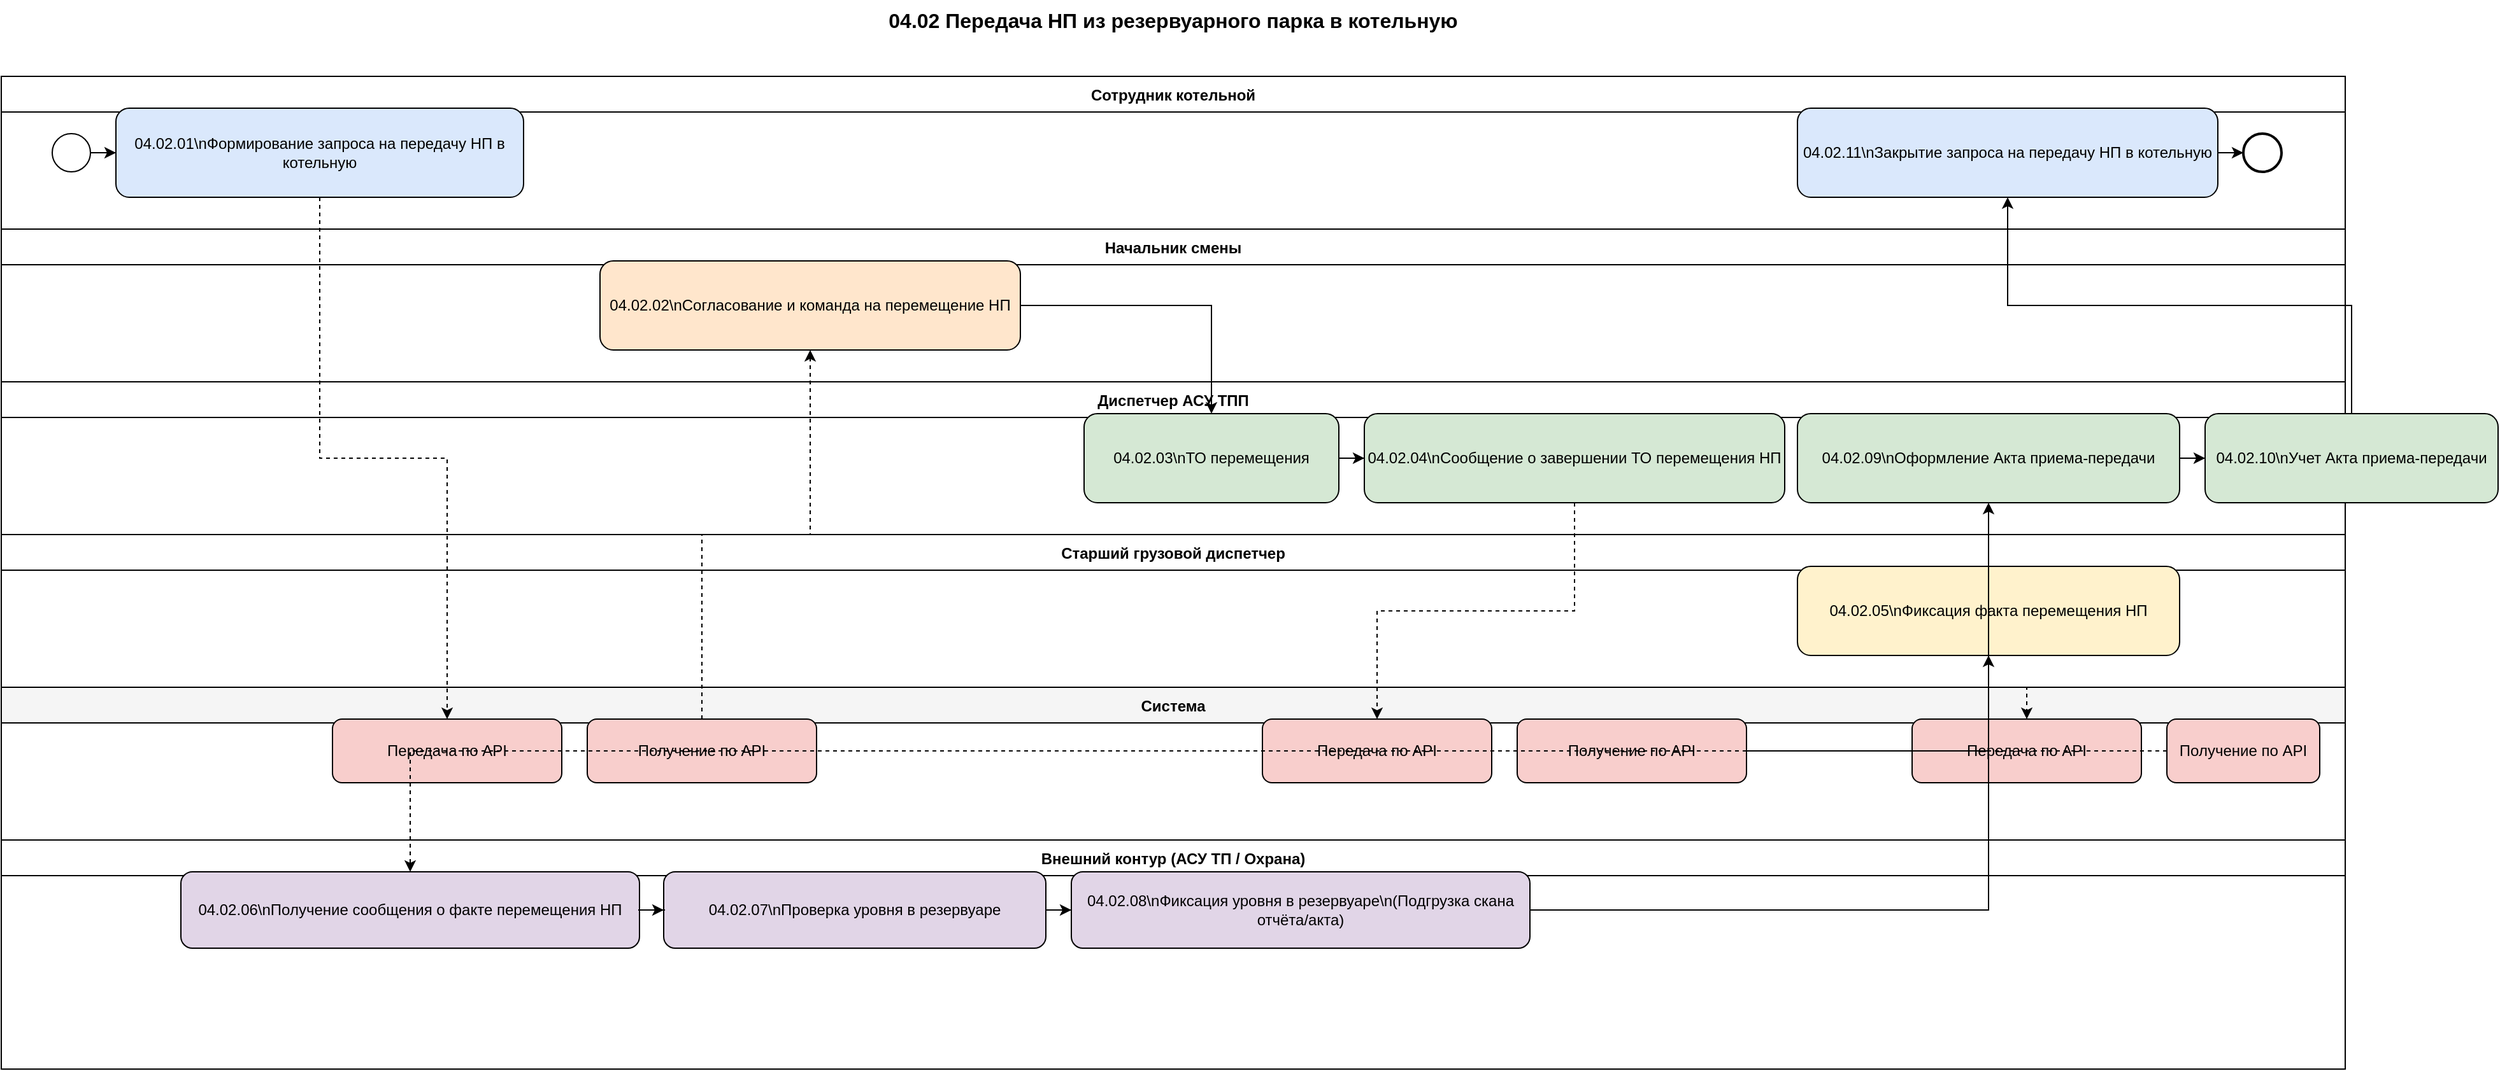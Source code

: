 <mxfile version="24.7.12" type="device">
  <diagram id="diagram-1" name="Page-1">
    <mxGraphModel dx="1600" dy="900" grid="1" gridSize="10" guides="1" tooltips="1" connect="1" arrows="1" fold="1" page="1" pageScale="1" pageWidth="1920" pageHeight="1080" math="0" shadow="0">
      <root>
        <mxCell id="0"/>
        <mxCell id="1" parent="0"/>

        <!-- Title -->
        <mxCell id="title" value="04.02 Передача НП из резервуарного парка в котельную" style="text;html=1;whiteSpace=wrap;align=center;fontSize=16;fontStyle=1" vertex="1" parent="1">
          <mxGeometry x="40" y="30" width="1840" height="40" as="geometry"/>
        </mxCell>

        <!-- Swimlanes -->
        <mxCell id="lane1" value="Сотрудник котельной" style="swimlane;horizontal=1;startSize=28;rounded=0;strokeColor=#000000;fontSize=12;fillColor=#ffffff" vertex="1" parent="1">
          <mxGeometry x="40" y="90" width="1840" height="120" as="geometry"/>
        </mxCell>
        <mxCell id="lane2" value="Начальник смены" style="swimlane;horizontal=1;startSize=28;rounded=0;strokeColor=#000000;fontSize=12;fillColor=#ffffff" vertex="1" parent="1">
          <mxGeometry x="40" y="210" width="1840" height="120" as="geometry"/>
        </mxCell>
        <mxCell id="lane3" value="Диспетчер АСУ ТПП" style="swimlane;horizontal=1;startSize=28;rounded=0;strokeColor=#000000;fontSize=12;fillColor=#ffffff" vertex="1" parent="1">
          <mxGeometry x="40" y="330" width="1840" height="120" as="geometry"/>
        </mxCell>
        <mxCell id="lane4" value="Старший грузовой диспетчер" style="swimlane;horizontal=1;startSize=28;rounded=0;strokeColor=#000000;fontSize=12;fillColor=#ffffff" vertex="1" parent="1">
          <mxGeometry x="40" y="450" width="1840" height="120" as="geometry"/>
        </mxCell>
        <mxCell id="lane5" value="Система" style="swimlane;horizontal=1;startSize=28;rounded=0;strokeColor=#000000;fontSize=12;fillColor=#f5f5f5" vertex="1" parent="1">
          <mxGeometry x="40" y="570" width="1840" height="120" as="geometry"/>
        </mxCell>
        <mxCell id="lane6" value="Внешний контур (АСУ ТП / Охрана)" style="swimlane;horizontal=1;startSize=28;rounded=0;strokeColor=#000000;fontSize=12;fillColor=#ffffff" vertex="1" parent="1">
          <mxGeometry x="40" y="690" width="1840" height="180" as="geometry"/>
        </mxCell>

        <!-- Start / End events -->
        <mxCell id="start1" value="" style="ellipse;whiteSpace=wrap;html=1;aspect=fixed;strokeColor=#000000;fillColor=#ffffff" vertex="1" parent="lane1">
          <mxGeometry x="40" y="45" width="30" height="30" as="geometry"/>
        </mxCell>
        <mxCell id="end1" value="" style="ellipse;whiteSpace=wrap;html=1;aspect=fixed;strokeColor=#000000;fillColor=#ffffff;strokeWidth=2" vertex="1" parent="lane1">
          <mxGeometry x="1760" y="45" width="30" height="30" as="geometry"/>
        </mxCell>

        <!-- Steps in lanes -->
        <mxCell id="s01" value="04.02.01\nФормирование запроса на передачу НП в котельную" style="rounded=1;whiteSpace=wrap;html=1;strokeColor=#000000;fillColor=#dae8fc" vertex="1" parent="lane1">
          <mxGeometry x="90" y="25" width="320" height="70" as="geometry"/>
        </mxCell>
        <mxCell id="s11" value="04.02.11\nЗакрытие запроса на передачу НП в котельную" style="rounded=1;whiteSpace=wrap;html=1;strokeColor=#000000;fillColor=#dae8fc" vertex="1" parent="lane1">
          <mxGeometry x="1410" y="25" width="330" height="70" as="geometry"/>
        </mxCell>

        <mxCell id="s02" value="04.02.02\nСогласование и команда на перемещение НП" style="rounded=1;whiteSpace=wrap;html=1;strokeColor=#000000;fillColor=#ffe6cc" vertex="1" parent="lane2">
          <mxGeometry x="470" y="25" width="330" height="70" as="geometry"/>
        </mxCell>

        <mxCell id="s03" value="04.02.03\nТО перемещения" style="rounded=1;whiteSpace=wrap;html=1;strokeColor=#000000;fillColor=#d5e8d4" vertex="1" parent="lane3">
          <mxGeometry x="850" y="25" width="200" height="70" as="geometry"/>
        </mxCell>
        <mxCell id="s04" value="04.02.04\nСообщение о завершении ТО перемещения НП" style="rounded=1;whiteSpace=wrap;html=1;strokeColor=#000000;fillColor=#d5e8d4" vertex="1" parent="lane3">
          <mxGeometry x="1070" y="25" width="330" height="70" as="geometry"/>
        </mxCell>

        <mxCell id="s05" value="04.02.05\nФиксация факта перемещения НП" style="rounded=1;whiteSpace=wrap;html=1;strokeColor=#000000;fillColor=#fff2cc" vertex="1" parent="lane4">
          <mxGeometry x="1410" y="25" width="300" height="70" as="geometry"/>
        </mxCell>

        <!-- System API messages -->
        <mxCell id="api1s" value="Передача по API" style="rounded=1;whiteSpace=wrap;html=1;strokeColor=#000000;fillColor=#f8cecc" vertex="1" parent="lane5">
          <mxGeometry x="260" y="25" width="180" height="50" as="geometry"/>
        </mxCell>
        <mxCell id="api1r" value="Получение по API" style="rounded=1;whiteSpace=wrap;html=1;strokeColor=#000000;fillColor=#f8cecc" vertex="1" parent="lane5">
          <mxGeometry x="460" y="25" width="180" height="50" as="geometry"/>
        </mxCell>

        <mxCell id="api2s" value="Передача по API" style="rounded=1;whiteSpace=wrap;html=1;strokeColor=#000000;fillColor=#f8cecc" vertex="1" parent="lane5">
          <mxGeometry x="990" y="25" width="180" height="50" as="geometry"/>
        </mxCell>
        <mxCell id="api2r" value="Получение по API" style="rounded=1;whiteSpace=wrap;html=1;strokeColor=#000000;fillColor=#f8cecc" vertex="1" parent="lane5">
          <mxGeometry x="1190" y="25" width="180" height="50" as="geometry"/>
        </mxCell>

        <mxCell id="api3s" value="Передача по API" style="rounded=1;whiteSpace=wrap;html=1;strokeColor=#000000;fillColor=#f8cecc" vertex="1" parent="lane5">
          <mxGeometry x="1500" y="25" width="180" height="50" as="geometry"/>
        </mxCell>
        <mxCell id="api3r" value="Получение по API" style="rounded=1;whiteSpace=wrap;html=1;strokeColor=#000000;fillColor=#f8cecc" vertex="1" parent="lane5">
          <mxGeometry x="1700" y="25" width="120" height="50" as="geometry"/>
        </mxCell>

        <!-- External contour steps -->
        <mxCell id="s06" value="04.02.06\nПолучение сообщения о факте перемещения НП" style="rounded=1;whiteSpace=wrap;html=1;strokeColor=#000000;fillColor=#e1d5e7" vertex="1" parent="lane6">
          <mxGeometry x="141" y="25" width="360" height="60" as="geometry"/>
        </mxCell>
        <mxCell id="s07" value="04.02.07\nПроверка уровня в резервуаре" style="rounded=1;whiteSpace=wrap;html=1;strokeColor=#000000;fillColor=#e1d5e7" vertex="1" parent="lane6">
          <mxGeometry x="520" y="25" width="300" height="60" as="geometry"/>
        </mxCell>
        <mxCell id="s08" value="04.02.08\nФиксация уровня в резервуаре\n(Подгрузка скана отчёта/акта)" style="rounded=1;whiteSpace=wrap;html=1;strokeColor=#000000;fillColor=#e1d5e7" vertex="1" parent="lane6">
          <mxGeometry x="840" y="25" width="360" height="60" as="geometry"/>
        </mxCell>
        <mxCell id="s09" value="04.02.09\nОформление Акта приема‑передачи" style="rounded=1;whiteSpace=wrap;html=1;strokeColor=#000000;fillColor=#d5e8d4" vertex="1" parent="lane3">
          <mxGeometry x="1410" y="25" width="300" height="70" as="geometry"/>
        </mxCell>
        <mxCell id="s10" value="04.02.10\nУчет Акта приема‑передачи" style="rounded=1;whiteSpace=wrap;html=1;strokeColor=#000000;fillColor=#d5e8d4" vertex="1" parent="lane3">
          <mxGeometry x="1730" y="25" width="230" height="70" as="geometry"/>
        </mxCell>

        <!-- Edges -->
        <mxCell id="e_start_s01" edge="1" parent="1" source="start1" target="s01" style="edgeStyle=orthogonalEdgeStyle;rounded=0;orthogonalLoop=1;jettySize=auto;html=1">
          <mxGeometry relative="1" as="geometry"/>
        </mxCell>
        <mxCell id="e_s01_api1s" edge="1" parent="1" source="s01" target="api1s" style="edgeStyle=orthogonalEdgeStyle;rounded=0;orthogonalLoop=1;jettySize=auto;html=1;dashed=1">
          <mxGeometry relative="1" as="geometry"/>
        </mxCell>
        <mxCell id="e_api1r_s02" edge="1" parent="1" source="api1r" target="s02" style="edgeStyle=orthogonalEdgeStyle;rounded=0;orthogonalLoop=1;jettySize=auto;html=1;dashed=1">
          <mxGeometry relative="1" as="geometry"/>
        </mxCell>
        <mxCell id="e_s02_s03" edge="1" parent="1" source="s02" target="s03" style="edgeStyle=orthogonalEdgeStyle;rounded=0;orthogonalLoop=1;jettySize=auto;html=1">
          <mxGeometry relative="1" as="geometry"/>
        </mxCell>
        <mxCell id="e_s03_s04" edge="1" parent="1" source="s03" target="s04" style="edgeStyle=orthogonalEdgeStyle;rounded=0;orthogonalLoop=1;jettySize=auto;html=1">
          <mxGeometry relative="1" as="geometry"/>
        </mxCell>
        <mxCell id="e_s04_api2s" edge="1" parent="1" source="s04" target="api2s" style="edgeStyle=orthogonalEdgeStyle;rounded=0;orthogonalLoop=1;jettySize=auto;html=1;dashed=1">
          <mxGeometry relative="1" as="geometry"/>
        </mxCell>
        <mxCell id="e_api2r_s05" edge="1" parent="1" source="api2r" target="s05" style="edgeStyle=orthogonalEdgeStyle;rounded=0;orthogonalLoop=1;jettySize=auto;html=1;dashed=1">
          <mxGeometry relative="1" as="geometry"/>
        </mxCell>

        <mxCell id="e_s05_api3s" edge="1" parent="1" source="s05" target="api3s" style="edgeStyle=orthogonalEdgeStyle;rounded=0;orthogonalLoop=1;jettySize=auto;html=1;dashed=1">
          <mxGeometry relative="1" as="geometry"/>
        </mxCell>
        <mxCell id="e_api3r_s06" edge="1" parent="1" source="api3r" target="s06" style="edgeStyle=orthogonalEdgeStyle;rounded=0;orthogonalLoop=1;jettySize=auto;html=1;dashed=1">
          <mxGeometry relative="1" as="geometry"/>
        </mxCell>
        <mxCell id="e_s06_s07" edge="1" parent="1" source="s06" target="s07" style="edgeStyle=orthogonalEdgeStyle;rounded=0;orthogonalLoop=1;jettySize=auto;html=1">
          <mxGeometry relative="1" as="geometry"/>
        </mxCell>
        <mxCell id="e_s07_s08" edge="1" parent="1" source="s07" target="s08" style="edgeStyle=orthogonalEdgeStyle;rounded=0;orthogonalLoop=1;jettySize=auto;html=1">
          <mxGeometry relative="1" as="geometry"/>
        </mxCell>
        <mxCell id="e_s08_s09" edge="1" parent="1" source="s08" target="s09" style="edgeStyle=orthogonalEdgeStyle;rounded=0;orthogonalLoop=1;jettySize=auto;html=1">
          <mxGeometry relative="1" as="geometry"/>
        </mxCell>
        <mxCell id="e_s09_s10" edge="1" parent="1" source="s09" target="s10" style="edgeStyle=orthogonalEdgeStyle;rounded=0;orthogonalLoop=1;jettySize=auto;html=1">
          <mxGeometry relative="1" as="geometry"/>
        </mxCell>
        <mxCell id="e_s10_s11" edge="1" parent="1" source="s10" target="s11" style="edgeStyle=orthogonalEdgeStyle;rounded=0;orthogonalLoop=1;jettySize=auto;html=1">
          <mxGeometry relative="1" as="geometry"/>
        </mxCell>

        <!-- Connect back to closing step (direct) -->
        <mxCell id="e_close_end" edge="1" parent="1" source="s11" target="end1" style="edgeStyle=orthogonalEdgeStyle;rounded=0;orthogonalLoop=1;jettySize=auto;html=1">
          <mxGeometry relative="1" as="geometry"/>
        </mxCell>

      </root>
    </mxGraphModel>
  </diagram>
  <diagram id="legend" name="Legend">
    <mxGraphModel dx="800" dy="600" grid="1" gridSize="10" guides="1" tooltips="1" connect="1" page="1" pageScale="1" pageWidth="1600" pageHeight="900">
      <root>
        <mxCell id="0"/>
        <mxCell id="1" parent="0"/>
        <mxCell id="l1" value="Синие — действия котельной" style="rounded=1;whiteSpace=wrap;html=1;fillColor=#dae8fc" vertex="1" parent="1">
          <mxGeometry x="40" y="40" width="300" height="50" as="geometry"/>
        </mxCell>
        <mxCell id="l2" value="Оранжевые — действия начальника смены" style="rounded=1;whiteSpace=wrap;html=1;fillColor=#ffe6cc" vertex="1" parent="1">
          <mxGeometry x="40" y="100" width="300" height="50" as="geometry"/>
        </mxCell>
        <mxCell id="l3" value="Зелёные — действия диспетчера" style="rounded=1;whiteSpace=wrap;html=1;fillColor=#d5e8d4" vertex="1" parent="1">
          <mxGeometry x="40" y="160" width="300" height="50" as="geometry"/>
        </mxCell>
        <mxCell id="l4" value="Жёлтые — фиксация фактов" style="rounded=1;whiteSpace=wrap;html=1;fillColor=#fff2cc" vertex="1" parent="1">
          <mxGeometry x="40" y="220" width="300" height="50" as="geometry"/>
        </mxCell>
        <mxCell id="l5" value="Розовые — обмен по API" style="rounded=1;whiteSpace=wrap;html=1;fillColor=#f8cecc" vertex="1" parent="1">
          <mxGeometry x="40" y="280" width="300" height="50" as="geometry"/>
        </mxCell>
        <mxCell id="l6" value="Фиолетовые — внешний контур" style="rounded=1;whiteSpace=wrap;html=1;fillColor=#e1d5e7" vertex="1" parent="1">
          <mxGeometry x="40" y="340" width="300" height="50" as="geometry"/>
        </mxCell>
      </root>
    </mxGraphModel>
  </diagram>
</mxfile>


